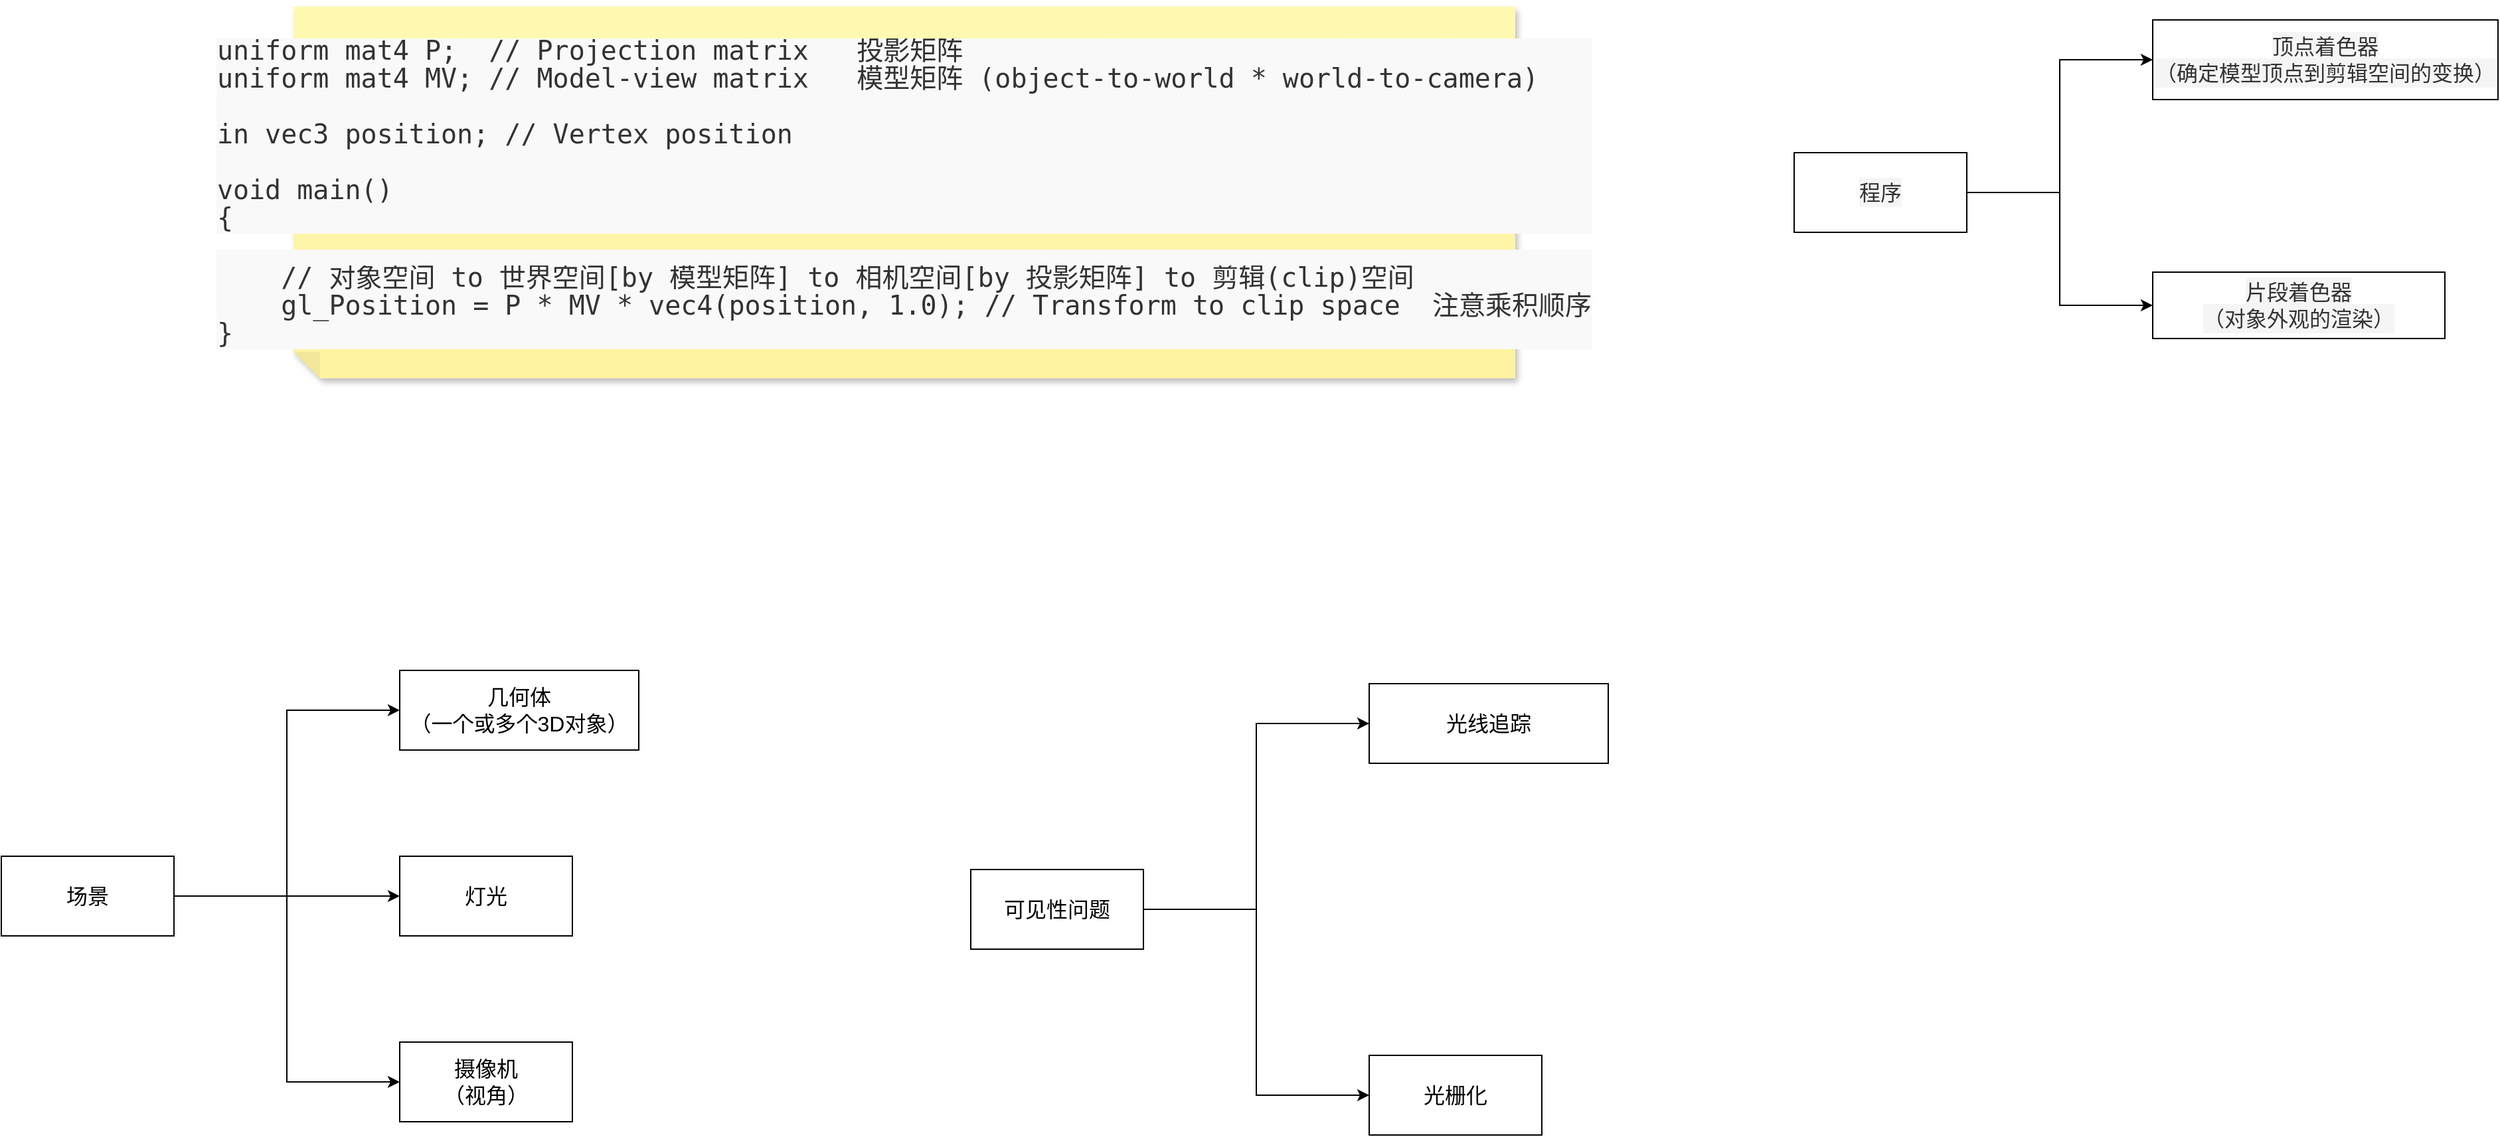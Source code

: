 <mxfile version="24.8.6">
  <diagram name="第 1 页" id="Benm36pr-1HBtlkhYLY8">
    <mxGraphModel dx="1687" dy="2047" grid="1" gridSize="10" guides="1" tooltips="1" connect="1" arrows="1" fold="1" page="1" pageScale="1" pageWidth="827" pageHeight="1169" math="0" shadow="0">
      <root>
        <mxCell id="0" />
        <mxCell id="1" parent="0" />
        <mxCell id="6mML7si3R4gJkLBfVtjk-5" style="edgeStyle=orthogonalEdgeStyle;rounded=0;orthogonalLoop=1;jettySize=auto;html=1;entryX=0;entryY=0.5;entryDx=0;entryDy=0;" edge="1" parent="1" source="6mML7si3R4gJkLBfVtjk-1" target="6mML7si3R4gJkLBfVtjk-2">
          <mxGeometry relative="1" as="geometry" />
        </mxCell>
        <mxCell id="6mML7si3R4gJkLBfVtjk-6" style="edgeStyle=orthogonalEdgeStyle;rounded=0;orthogonalLoop=1;jettySize=auto;html=1;" edge="1" parent="1" source="6mML7si3R4gJkLBfVtjk-1" target="6mML7si3R4gJkLBfVtjk-3">
          <mxGeometry relative="1" as="geometry" />
        </mxCell>
        <mxCell id="6mML7si3R4gJkLBfVtjk-7" style="edgeStyle=orthogonalEdgeStyle;rounded=0;orthogonalLoop=1;jettySize=auto;html=1;entryX=0;entryY=0.5;entryDx=0;entryDy=0;" edge="1" parent="1" source="6mML7si3R4gJkLBfVtjk-1" target="6mML7si3R4gJkLBfVtjk-4">
          <mxGeometry relative="1" as="geometry" />
        </mxCell>
        <mxCell id="6mML7si3R4gJkLBfVtjk-1" value="&lt;font style=&quot;font-size: 16px;&quot;&gt;场景&lt;/font&gt;" style="rounded=0;whiteSpace=wrap;html=1;" vertex="1" parent="1">
          <mxGeometry x="140" y="320" width="130" height="60" as="geometry" />
        </mxCell>
        <mxCell id="6mML7si3R4gJkLBfVtjk-2" value="&lt;font style=&quot;font-size: 16px;&quot;&gt;几何体&lt;br&gt;（一个或多个3D对象）&lt;/font&gt;" style="rounded=0;whiteSpace=wrap;html=1;" vertex="1" parent="1">
          <mxGeometry x="440" y="180" width="180" height="60" as="geometry" />
        </mxCell>
        <mxCell id="6mML7si3R4gJkLBfVtjk-3" value="&lt;font style=&quot;font-size: 16px;&quot;&gt;灯光&lt;/font&gt;" style="rounded=0;whiteSpace=wrap;html=1;" vertex="1" parent="1">
          <mxGeometry x="440" y="320" width="130" height="60" as="geometry" />
        </mxCell>
        <mxCell id="6mML7si3R4gJkLBfVtjk-4" value="&lt;font style=&quot;font-size: 16px;&quot;&gt;摄像机&lt;/font&gt;&lt;div&gt;&lt;font style=&quot;font-size: 16px;&quot;&gt;（视角）&lt;/font&gt;&lt;/div&gt;" style="rounded=0;whiteSpace=wrap;html=1;" vertex="1" parent="1">
          <mxGeometry x="440" y="460" width="130" height="60" as="geometry" />
        </mxCell>
        <mxCell id="6mML7si3R4gJkLBfVtjk-8" style="edgeStyle=orthogonalEdgeStyle;rounded=0;orthogonalLoop=1;jettySize=auto;html=1;entryX=0;entryY=0.5;entryDx=0;entryDy=0;" edge="1" parent="1" source="6mML7si3R4gJkLBfVtjk-11" target="6mML7si3R4gJkLBfVtjk-12">
          <mxGeometry relative="1" as="geometry" />
        </mxCell>
        <mxCell id="6mML7si3R4gJkLBfVtjk-10" style="edgeStyle=orthogonalEdgeStyle;rounded=0;orthogonalLoop=1;jettySize=auto;html=1;entryX=0;entryY=0.5;entryDx=0;entryDy=0;" edge="1" parent="1" source="6mML7si3R4gJkLBfVtjk-11" target="6mML7si3R4gJkLBfVtjk-14">
          <mxGeometry relative="1" as="geometry" />
        </mxCell>
        <mxCell id="6mML7si3R4gJkLBfVtjk-11" value="&lt;font style=&quot;font-size: 16px;&quot;&gt;可见性问题&lt;/font&gt;" style="rounded=0;whiteSpace=wrap;html=1;" vertex="1" parent="1">
          <mxGeometry x="870" y="330" width="130" height="60" as="geometry" />
        </mxCell>
        <mxCell id="6mML7si3R4gJkLBfVtjk-12" value="&lt;span style=&quot;font-size: 16px;&quot;&gt;光线追踪&lt;/span&gt;" style="rounded=0;whiteSpace=wrap;html=1;" vertex="1" parent="1">
          <mxGeometry x="1170" y="190" width="180" height="60" as="geometry" />
        </mxCell>
        <mxCell id="6mML7si3R4gJkLBfVtjk-14" value="&lt;span style=&quot;font-size: 16px;&quot;&gt;光栅化&lt;/span&gt;" style="rounded=0;whiteSpace=wrap;html=1;" vertex="1" parent="1">
          <mxGeometry x="1170" y="470" width="130" height="60" as="geometry" />
        </mxCell>
        <mxCell id="6mML7si3R4gJkLBfVtjk-15" value="&lt;pre style=&quot;background: rgb(249, 249, 249); font-family: &amp;quot;Roboto Mono&amp;quot;, monospace; margin-bottom: var(--line-height); padding: calc(.5 * var(--line-height)) 1.2rem; tab-size: 4; overflow-x: auto; line-height: 1.5em; color: rgb(51, 51, 51); text-align: start;&quot;&gt;&lt;font style=&quot;font-size: 20px;&quot;&gt;uniform mat4 P;  // Projection matrix   投影矩阵&lt;br&gt;uniform mat4 MV; // Model-view matrix   模型矩阵 (object-to-world * world-to-camera)&lt;br&gt; &lt;br&gt;in vec3 position; // Vertex position&lt;br&gt; &lt;br&gt;void main() &lt;br&gt;{ &lt;/font&gt;&lt;/pre&gt;&lt;pre style=&quot;background: rgb(249, 249, 249); font-family: &amp;quot;Roboto Mono&amp;quot;, monospace; margin-bottom: var(--line-height); padding: calc(.5 * var(--line-height)) 1.2rem; tab-size: 4; overflow-x: auto; line-height: 1.5em; color: rgb(51, 51, 51); text-align: start;&quot;&gt;&lt;font style=&quot;font-size: 20px;&quot;&gt;&lt;pre style=&quot;font-size: 12px; background-image: initial; background-position: initial; background-size: initial; background-repeat: initial; background-attachment: initial; background-origin: initial; background-clip: initial; font-family: &amp;quot;Roboto Mono&amp;quot;, monospace; margin-bottom: var(--line-height); padding: calc(.5 * var(--line-height)) 1.2rem; tab-size: 4; overflow-x: auto; line-height: 1.5em;&quot;&gt;&lt;font style=&quot;font-size: 20px;&quot;&gt;&lt;span style=&quot;white-space: pre;&quot;&gt;&#x9;&lt;/span&gt;// 对象空间 to 世界空间[by 模型矩阵] to 相机空间[by 投影矩阵] to 剪辑(clip)空间&lt;br&gt;&lt;/font&gt;&lt;/pre&gt;    gl_Position = P * MV * vec4(position, 1.0); // Transform to clip space  注意乘积顺序&lt;br&gt;}&lt;/font&gt;&lt;/pre&gt;&lt;pre style=&quot;background: rgb(249, 249, 249); font-family: &amp;quot;Roboto Mono&amp;quot;, monospace; margin-bottom: var(--line-height); padding: calc(.5 * var(--line-height)) 1.2rem; tab-size: 4; overflow-x: auto; line-height: 1.5em; color: rgb(51, 51, 51); text-align: start;&quot;&gt;&lt;/pre&gt;" style="shape=note;whiteSpace=wrap;html=1;backgroundOutline=1;fontColor=#000000;darkOpacity=0.05;fillColor=#FFF9B2;strokeColor=none;fillStyle=solid;direction=west;gradientDirection=north;gradientColor=#FFF2A1;shadow=1;size=20;pointerEvents=1;" vertex="1" parent="1">
          <mxGeometry x="360" y="-320" width="920" height="280" as="geometry" />
        </mxCell>
        <mxCell id="6mML7si3R4gJkLBfVtjk-16" style="edgeStyle=orthogonalEdgeStyle;rounded=0;orthogonalLoop=1;jettySize=auto;html=1;entryX=0;entryY=0.5;entryDx=0;entryDy=0;" edge="1" parent="1" source="6mML7si3R4gJkLBfVtjk-18" target="6mML7si3R4gJkLBfVtjk-19">
          <mxGeometry relative="1" as="geometry" />
        </mxCell>
        <mxCell id="6mML7si3R4gJkLBfVtjk-17" style="edgeStyle=orthogonalEdgeStyle;rounded=0;orthogonalLoop=1;jettySize=auto;html=1;entryX=0;entryY=0.5;entryDx=0;entryDy=0;" edge="1" parent="1" source="6mML7si3R4gJkLBfVtjk-18" target="6mML7si3R4gJkLBfVtjk-20">
          <mxGeometry relative="1" as="geometry" />
        </mxCell>
        <mxCell id="6mML7si3R4gJkLBfVtjk-18" value="&lt;span style=&quot;color: rgb(51, 51, 51); font-family: system-ui, sans-serif; font-size: 16px; text-align: start; background-color: rgb(245, 245, 245);&quot;&gt;程序&lt;/span&gt;" style="rounded=0;whiteSpace=wrap;html=1;" vertex="1" parent="1">
          <mxGeometry x="1490" y="-210" width="130" height="60" as="geometry" />
        </mxCell>
        <mxCell id="6mML7si3R4gJkLBfVtjk-19" value="&lt;span style=&quot;color: rgb(51, 51, 51); font-family: system-ui, sans-serif; font-size: 16px; text-align: start; background-color: rgb(245, 245, 245);&quot;&gt;顶点着色器&lt;/span&gt;&lt;div&gt;&lt;span style=&quot;color: rgb(51, 51, 51); font-family: system-ui, sans-serif; font-size: 16px; text-align: start; background-color: rgb(245, 245, 245);&quot;&gt;（&lt;/span&gt;&lt;span style=&quot;background-color: rgb(245, 245, 245); color: rgb(51, 51, 51); font-family: system-ui, sans-serif; font-size: 16px; text-align: start;&quot;&gt;确定模型顶点到剪辑空间的变换&lt;/span&gt;&lt;span style=&quot;background-color: rgb(245, 245, 245); color: rgb(51, 51, 51); font-family: system-ui, sans-serif; font-size: 16px; text-align: start;&quot;&gt;）&lt;/span&gt;&lt;/div&gt;" style="rounded=0;whiteSpace=wrap;html=1;" vertex="1" parent="1">
          <mxGeometry x="1760" y="-310" width="260" height="60" as="geometry" />
        </mxCell>
        <mxCell id="6mML7si3R4gJkLBfVtjk-20" value="&lt;span style=&quot;color: rgb(51, 51, 51); font-family: system-ui, sans-serif; font-size: 16px; text-align: start; background-color: rgb(245, 245, 245);&quot;&gt;片段着色器&lt;/span&gt;&lt;div style=&quot;text-align: start;&quot;&gt;&lt;font face=&quot;system-ui, sans-serif&quot; color=&quot;#333333&quot;&gt;&lt;span style=&quot;font-size: 16px; background-color: rgb(245, 245, 245);&quot;&gt;（&lt;/span&gt;&lt;/font&gt;&lt;span style=&quot;background-color: rgb(245, 245, 245); color: rgb(51, 51, 51); font-family: system-ui, sans-serif; font-size: 16px;&quot;&gt;对象外观的渲染&lt;/span&gt;&lt;span style=&quot;background-color: rgb(245, 245, 245); font-size: 16px; color: rgb(51, 51, 51); font-family: system-ui, sans-serif;&quot;&gt;）&lt;/span&gt;&lt;/div&gt;" style="rounded=0;whiteSpace=wrap;html=1;" vertex="1" parent="1">
          <mxGeometry x="1760" y="-120" width="220" height="50" as="geometry" />
        </mxCell>
      </root>
    </mxGraphModel>
  </diagram>
</mxfile>
